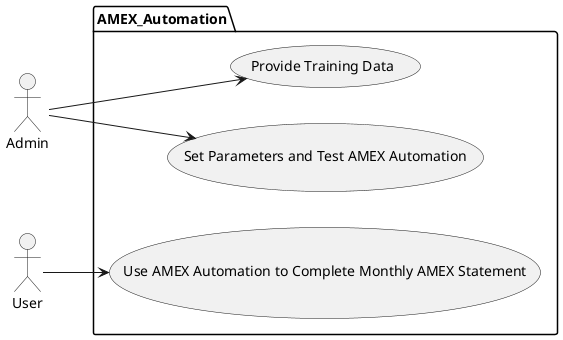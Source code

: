 @startuml
'https://plantuml.com/use-case-diagram

':Main Admin: as Admin
'(Use the application) as (Use)
'
'User -> (Start)
'User --> (Use)
'
'Admin ---> (Use)
'
'note right of Admin : This is an example.
'
'note right of (Use)
'A note can also
'be on several lines
'end note
'
'note "This note is connected\nto several objects." as N2
'(Start) .. N2
'N2 .. (Use)

left to right direction
actor Admin as a
actor User as u

package AMEX_Automation {
    usecase "Provide Training Data" as ptd
    usecase "Set Parameters and Test AMEX Automation" as test
    usecase "Use AMEX Automation to Complete Monthly AMEX Statement" as use
}
a --> ptd
a --> test
u --> use

@enduml